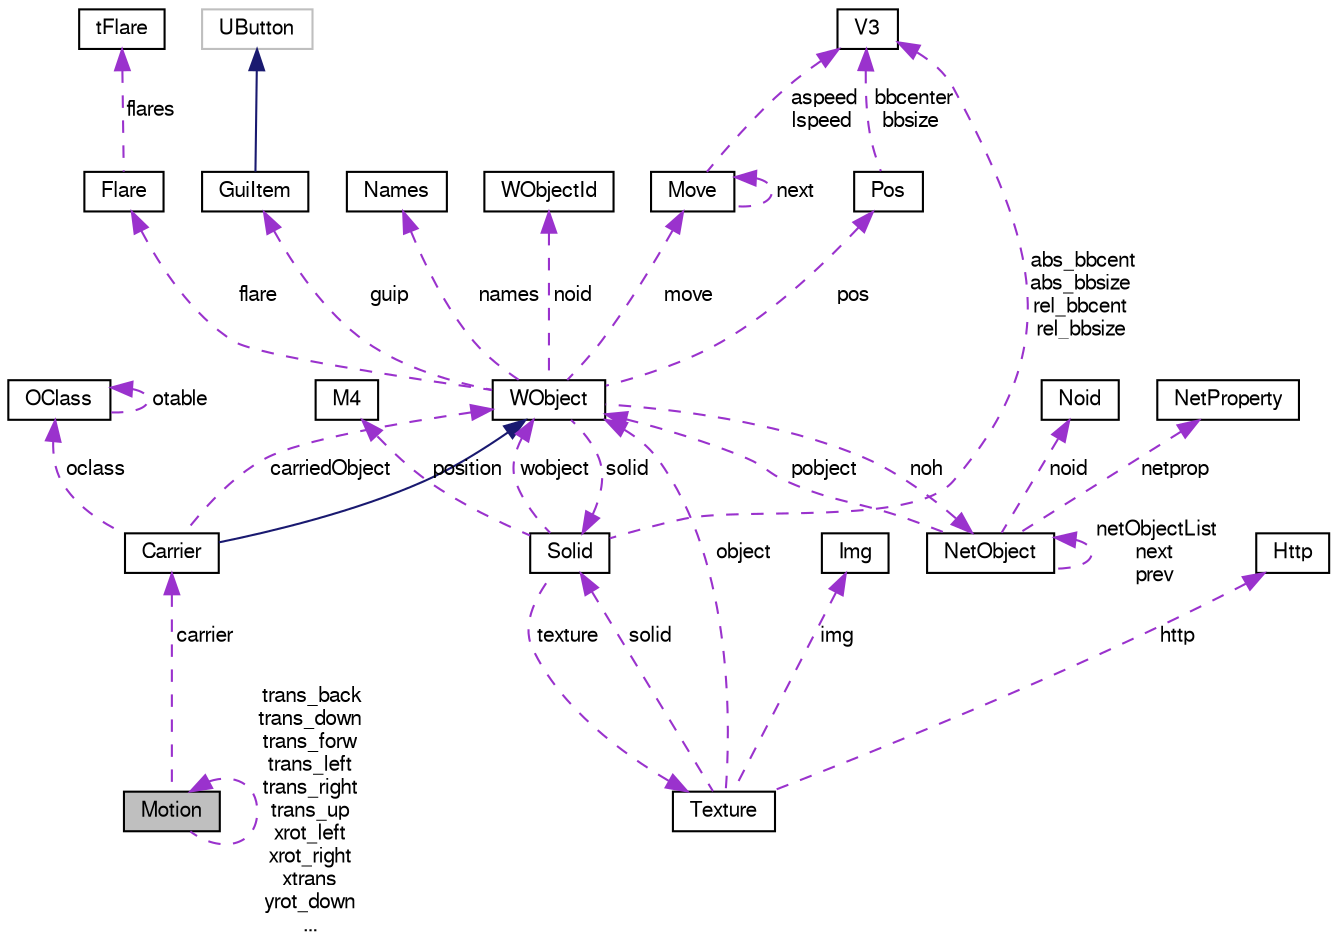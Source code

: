 digraph "Motion"
{
 // LATEX_PDF_SIZE
  bgcolor="transparent";
  edge [fontname="FreeSans",fontsize="10",labelfontname="FreeSans",labelfontsize="10"];
  node [fontname="FreeSans",fontsize="10",shape=record];
  Node1 [label="Motion",height=0.2,width=0.4,color="black", fillcolor="grey75", style="filled", fontcolor="black",tooltip="Motion class Process movements."];
  Node1 -> Node1 [dir="back",color="darkorchid3",fontsize="10",style="dashed",label=" trans_back\ntrans_down\ntrans_forw\ntrans_left\ntrans_right\ntrans_up\nxrot_left\nxrot_right\nxtrans\nyrot_down\n..." ,fontname="FreeSans"];
  Node2 -> Node1 [dir="back",color="darkorchid3",fontsize="10",style="dashed",label=" carrier" ,fontname="FreeSans"];
  Node2 [label="Carrier",height=0.2,width=0.4,color="black",URL="$a01648.html",tooltip="Carrier class."];
  Node3 -> Node2 [dir="back",color="midnightblue",fontsize="10",style="solid",fontname="FreeSans"];
  Node3 [label="WObject",height=0.2,width=0.4,color="black",URL="$a02108.html",tooltip="WObject Class."];
  Node4 -> Node3 [dir="back",color="darkorchid3",fontsize="10",style="dashed",label=" move" ,fontname="FreeSans"];
  Node4 [label="Move",height=0.2,width=0.4,color="black",URL="$a02104.html",tooltip="Move struct."];
  Node4 -> Node4 [dir="back",color="darkorchid3",fontsize="10",style="dashed",label=" next" ,fontname="FreeSans"];
  Node5 -> Node4 [dir="back",color="darkorchid3",fontsize="10",style="dashed",label=" aspeed\nlspeed" ,fontname="FreeSans"];
  Node5 [label="V3",height=0.2,width=0.4,color="black",URL="$a01436.html",tooltip=" "];
  Node6 -> Node3 [dir="back",color="darkorchid3",fontsize="10",style="dashed",label=" names" ,fontname="FreeSans"];
  Node6 [label="Names",height=0.2,width=0.4,color="black",URL="$a02096.html",tooltip="Names struct."];
  Node7 -> Node3 [dir="back",color="darkorchid3",fontsize="10",style="dashed",label=" noid" ,fontname="FreeSans"];
  Node7 [label="WObjectId",height=0.2,width=0.4,color="black",URL="$a02092.html",tooltip="WObjectId Class."];
  Node8 -> Node3 [dir="back",color="darkorchid3",fontsize="10",style="dashed",label=" noh" ,fontname="FreeSans"];
  Node8 [label="NetObject",height=0.2,width=0.4,color="black",URL="$a02116.html",tooltip="NetObject class."];
  Node8 -> Node8 [dir="back",color="darkorchid3",fontsize="10",style="dashed",label=" netObjectList\nnext\nprev" ,fontname="FreeSans"];
  Node9 -> Node8 [dir="back",color="darkorchid3",fontsize="10",style="dashed",label=" netprop" ,fontname="FreeSans"];
  Node9 [label="NetProperty",height=0.2,width=0.4,color="black",URL="$a02120.html",tooltip="NetProperty class."];
  Node10 -> Node8 [dir="back",color="darkorchid3",fontsize="10",style="dashed",label=" noid" ,fontname="FreeSans"];
  Node10 [label="Noid",height=0.2,width=0.4,color="black",URL="$a02124.html",tooltip="Noid class."];
  Node3 -> Node8 [dir="back",color="darkorchid3",fontsize="10",style="dashed",label=" pobject" ,fontname="FreeSans"];
  Node11 -> Node3 [dir="back",color="darkorchid3",fontsize="10",style="dashed",label=" solid" ,fontname="FreeSans"];
  Node11 [label="Solid",height=0.2,width=0.4,color="black",URL="$a02252.html",tooltip="Solid class."];
  Node12 -> Node11 [dir="back",color="darkorchid3",fontsize="10",style="dashed",label=" texture" ,fontname="FreeSans"];
  Node12 [label="Texture",height=0.2,width=0.4,color="black",URL="$a02332.html",tooltip="Texture class describes a texture entry in the memory cache."];
  Node13 -> Node12 [dir="back",color="darkorchid3",fontsize="10",style="dashed",label=" http" ,fontname="FreeSans"];
  Node13 [label="Http",height=0.2,width=0.4,color="black",URL="$a01424.html",tooltip="Http Class I/O methods."];
  Node11 -> Node12 [dir="back",color="darkorchid3",fontsize="10",style="dashed",label=" solid" ,fontname="FreeSans"];
  Node3 -> Node12 [dir="back",color="darkorchid3",fontsize="10",style="dashed",label=" object" ,fontname="FreeSans"];
  Node14 -> Node12 [dir="back",color="darkorchid3",fontsize="10",style="dashed",label=" img" ,fontname="FreeSans"];
  Node14 [label="Img",height=0.2,width=0.4,color="black",URL="$a02316.html",tooltip="Img class."];
  Node15 -> Node11 [dir="back",color="darkorchid3",fontsize="10",style="dashed",label=" position" ,fontname="FreeSans"];
  Node15 [label="M4",height=0.2,width=0.4,color="black",URL="$a01428.html",tooltip=" "];
  Node5 -> Node11 [dir="back",color="darkorchid3",fontsize="10",style="dashed",label=" abs_bbcent\nabs_bbsize\nrel_bbcent\nrel_bbsize" ,fontname="FreeSans"];
  Node3 -> Node11 [dir="back",color="darkorchid3",fontsize="10",style="dashed",label=" wobject" ,fontname="FreeSans"];
  Node16 -> Node3 [dir="back",color="darkorchid3",fontsize="10",style="dashed",label=" guip" ,fontname="FreeSans"];
  Node16 [label="GuiItem",height=0.2,width=0.4,color="black",URL="$a01572.html",tooltip="GuiItem Class."];
  Node17 -> Node16 [dir="back",color="midnightblue",fontsize="10",style="solid",fontname="FreeSans"];
  Node17 [label="UButton",height=0.2,width=0.4,color="grey75",tooltip=" "];
  Node18 -> Node3 [dir="back",color="darkorchid3",fontsize="10",style="dashed",label=" flare" ,fontname="FreeSans"];
  Node18 [label="Flare",height=0.2,width=0.4,color="black",URL="$a02224.html",tooltip="Flare class."];
  Node19 -> Node18 [dir="back",color="darkorchid3",fontsize="10",style="dashed",label=" flares" ,fontname="FreeSans"];
  Node19 [label="tFlare",height=0.2,width=0.4,color="black",URL="$a02220.html",tooltip=" "];
  Node20 -> Node3 [dir="back",color="darkorchid3",fontsize="10",style="dashed",label=" pos" ,fontname="FreeSans"];
  Node20 [label="Pos",height=0.2,width=0.4,color="black",URL="$a02100.html",tooltip="Pos struct."];
  Node5 -> Node20 [dir="back",color="darkorchid3",fontsize="10",style="dashed",label=" bbcenter\nbbsize" ,fontname="FreeSans"];
  Node21 -> Node2 [dir="back",color="darkorchid3",fontsize="10",style="dashed",label=" oclass" ,fontname="FreeSans"];
  Node21 [label="OClass",height=0.2,width=0.4,color="black",URL="$a01892.html",tooltip="OClass Class."];
  Node21 -> Node21 [dir="back",color="darkorchid3",fontsize="10",style="dashed",label=" otable" ,fontname="FreeSans"];
  Node3 -> Node2 [dir="back",color="darkorchid3",fontsize="10",style="dashed",label=" carriedObject" ,fontname="FreeSans"];
}
